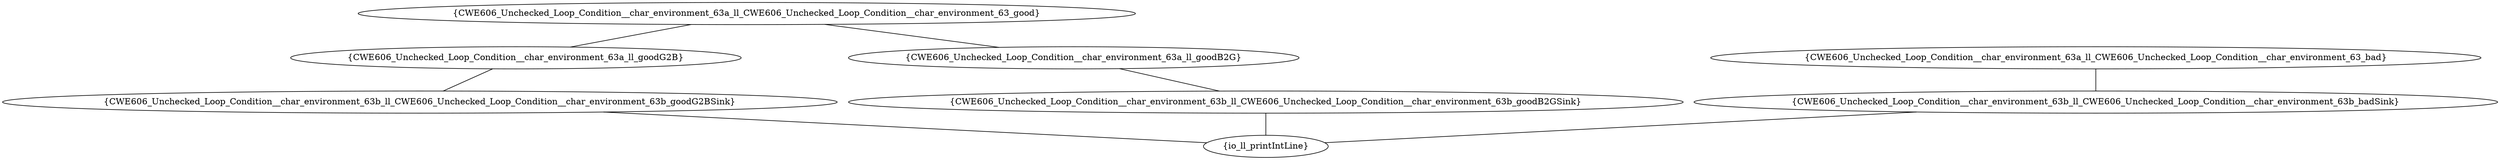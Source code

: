 graph "cg graph" {
CWE606_Unchecked_Loop_Condition__char_environment_63b_ll_CWE606_Unchecked_Loop_Condition__char_environment_63b_goodG2BSink [label="{CWE606_Unchecked_Loop_Condition__char_environment_63b_ll_CWE606_Unchecked_Loop_Condition__char_environment_63b_goodG2BSink}"];
io_ll_printIntLine [label="{io_ll_printIntLine}"];
CWE606_Unchecked_Loop_Condition__char_environment_63a_ll_CWE606_Unchecked_Loop_Condition__char_environment_63_good [label="{CWE606_Unchecked_Loop_Condition__char_environment_63a_ll_CWE606_Unchecked_Loop_Condition__char_environment_63_good}"];
CWE606_Unchecked_Loop_Condition__char_environment_63a_ll_goodG2B [label="{CWE606_Unchecked_Loop_Condition__char_environment_63a_ll_goodG2B}"];
CWE606_Unchecked_Loop_Condition__char_environment_63a_ll_goodB2G [label="{CWE606_Unchecked_Loop_Condition__char_environment_63a_ll_goodB2G}"];
CWE606_Unchecked_Loop_Condition__char_environment_63b_ll_CWE606_Unchecked_Loop_Condition__char_environment_63b_goodB2GSink [label="{CWE606_Unchecked_Loop_Condition__char_environment_63b_ll_CWE606_Unchecked_Loop_Condition__char_environment_63b_goodB2GSink}"];
CWE606_Unchecked_Loop_Condition__char_environment_63a_ll_CWE606_Unchecked_Loop_Condition__char_environment_63_bad [label="{CWE606_Unchecked_Loop_Condition__char_environment_63a_ll_CWE606_Unchecked_Loop_Condition__char_environment_63_bad}"];
CWE606_Unchecked_Loop_Condition__char_environment_63b_ll_CWE606_Unchecked_Loop_Condition__char_environment_63b_badSink [label="{CWE606_Unchecked_Loop_Condition__char_environment_63b_ll_CWE606_Unchecked_Loop_Condition__char_environment_63b_badSink}"];
CWE606_Unchecked_Loop_Condition__char_environment_63b_ll_CWE606_Unchecked_Loop_Condition__char_environment_63b_goodG2BSink -- io_ll_printIntLine;
CWE606_Unchecked_Loop_Condition__char_environment_63a_ll_CWE606_Unchecked_Loop_Condition__char_environment_63_good -- CWE606_Unchecked_Loop_Condition__char_environment_63a_ll_goodG2B;
CWE606_Unchecked_Loop_Condition__char_environment_63a_ll_CWE606_Unchecked_Loop_Condition__char_environment_63_good -- CWE606_Unchecked_Loop_Condition__char_environment_63a_ll_goodB2G;
CWE606_Unchecked_Loop_Condition__char_environment_63a_ll_goodB2G -- CWE606_Unchecked_Loop_Condition__char_environment_63b_ll_CWE606_Unchecked_Loop_Condition__char_environment_63b_goodB2GSink;
CWE606_Unchecked_Loop_Condition__char_environment_63a_ll_CWE606_Unchecked_Loop_Condition__char_environment_63_bad -- CWE606_Unchecked_Loop_Condition__char_environment_63b_ll_CWE606_Unchecked_Loop_Condition__char_environment_63b_badSink;
CWE606_Unchecked_Loop_Condition__char_environment_63b_ll_CWE606_Unchecked_Loop_Condition__char_environment_63b_goodB2GSink -- io_ll_printIntLine;
CWE606_Unchecked_Loop_Condition__char_environment_63b_ll_CWE606_Unchecked_Loop_Condition__char_environment_63b_badSink -- io_ll_printIntLine;
CWE606_Unchecked_Loop_Condition__char_environment_63a_ll_goodG2B -- CWE606_Unchecked_Loop_Condition__char_environment_63b_ll_CWE606_Unchecked_Loop_Condition__char_environment_63b_goodG2BSink;
}
